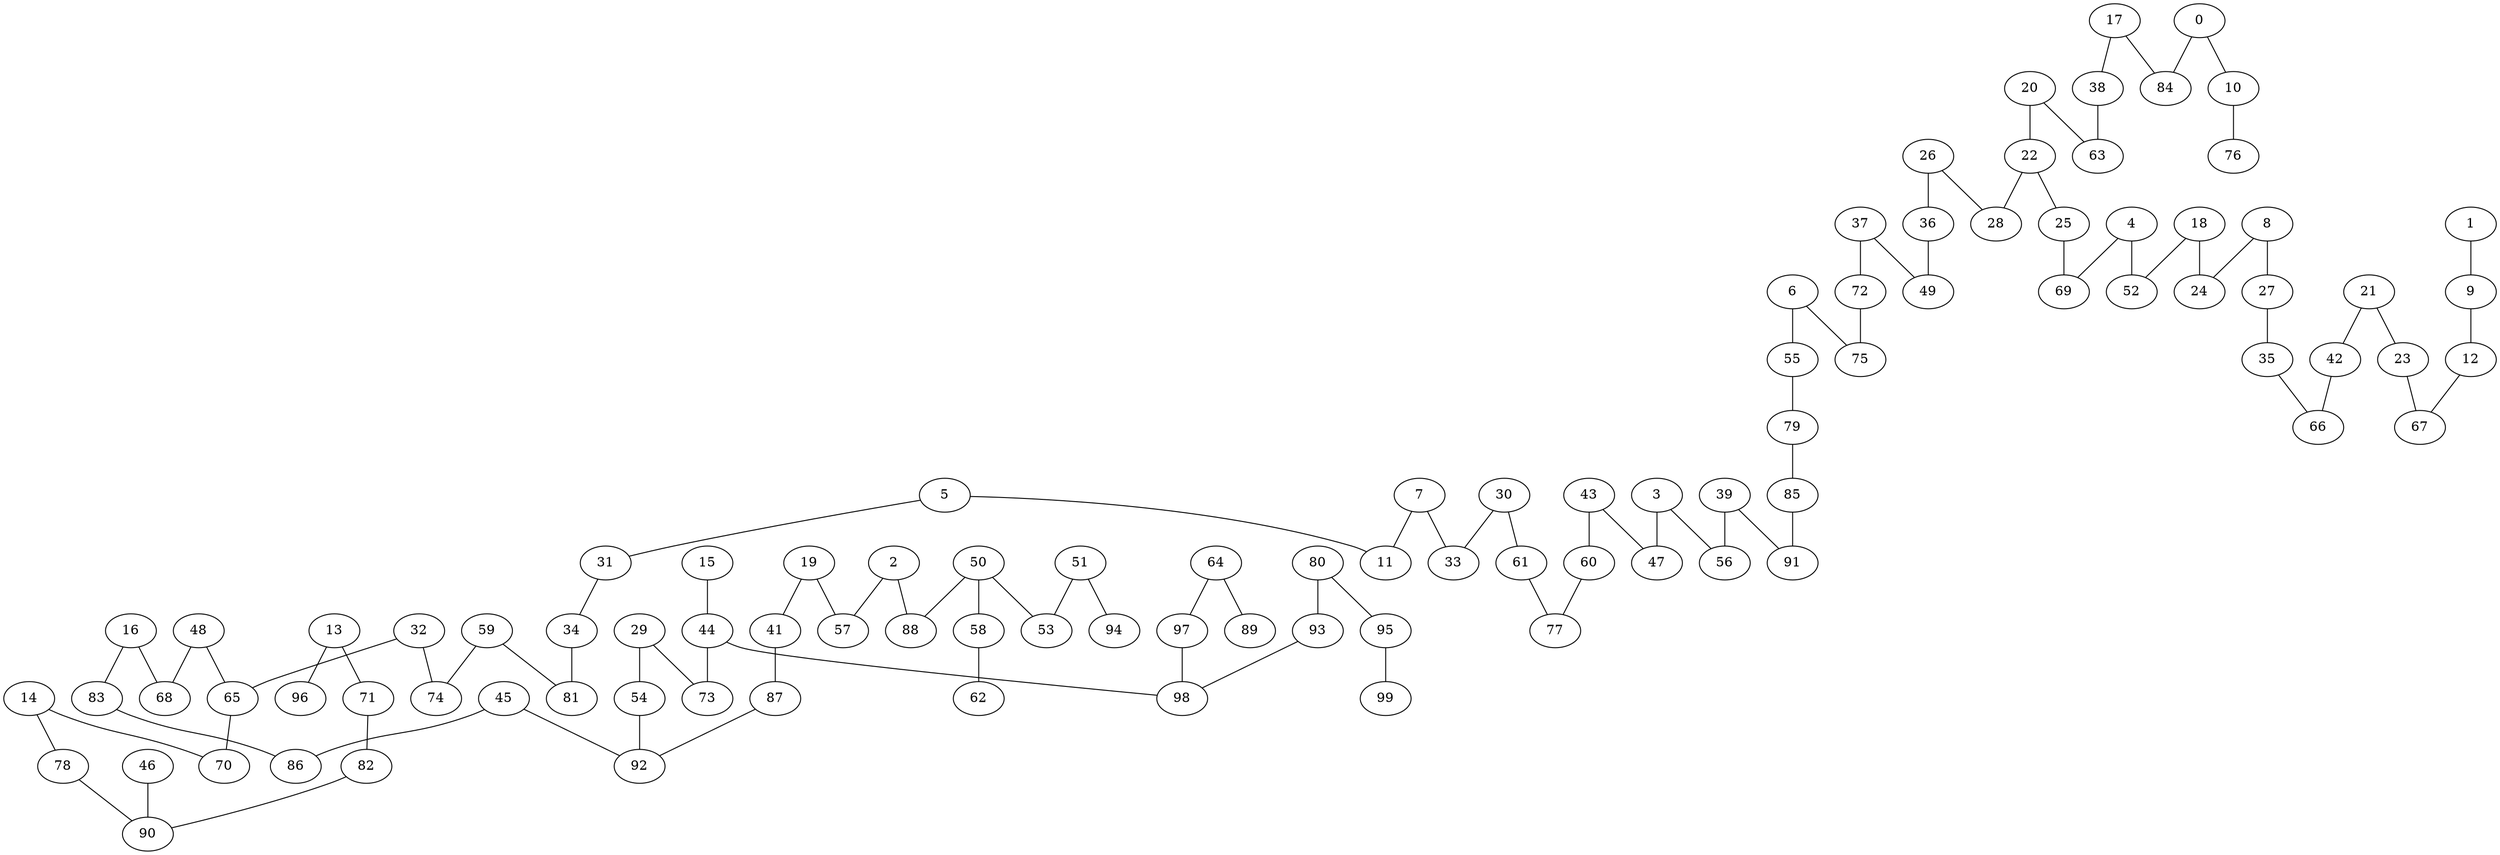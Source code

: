 graph{
   59 -- 74;
   64 -- 89;
   13 -- 96;
   32 -- 74;
   15 -- 44;
   46 -- 90;
   22 -- 25;
   32 -- 65;
   87 -- 92;
   48 -- 65;
   41 -- 87;
   6 -- 55;
   48 -- 68;
   19 -- 41;
   55 -- 79;
   16 -- 68;
   19 -- 57;
   25 -- 69;
   16 -- 83;
   2 -- 57;
   83 -- 86;
   2 -- 88;
   45 -- 86;
   50 -- 88;
   45 -- 92;
   50 -- 58;
   54 -- 92;
   58 -- 62;
   29 -- 54;
   50 -- 53;
   29 -- 73;
   51 -- 53;
   4 -- 69;
   44 -- 73;
   51 -- 94;
   42 -- 66;
   79 -- 85;
   44 -- 98;
   65 -- 70;
   93 -- 98;
   14 -- 70;
   80 -- 93;
   14 -- 78;
   27 -- 35;
   80 -- 95;
   78 -- 90;
   21 -- 42;
   95 -- 99;
   82 -- 90;
   4 -- 52;
   35 -- 66;
   97 -- 98;
   71 -- 82;
   64 -- 97;
   13 -- 71;
   8 -- 24;
   37 -- 72;
   18 -- 52;
   43 -- 47;
   37 -- 49;
   26 -- 36;
   3 -- 56;
   17 -- 38;
   26 -- 28;
   36 -- 49;
   38 -- 63;
   85 -- 91;
   43 -- 60;
   22 -- 28;
   60 -- 77;
   6 -- 75;
   10 -- 76;
   61 -- 77;
   39 -- 56;
   30 -- 61;
   0 -- 10;
   30 -- 33;
   17 -- 84;
   7 -- 33;
   39 -- 91;
   7 -- 11;
   21 -- 23;
   9 -- 12;
   0 -- 84;
   5 -- 11;
   8 -- 27;
   23 -- 67;
   20 -- 22;
   5 -- 31;
   20 -- 63;
   18 -- 24;
   31 -- 34;
   1 -- 9;
   72 -- 75;
   3 -- 47;
   34 -- 81;
   59 -- 81;
   12 -- 67;
}
